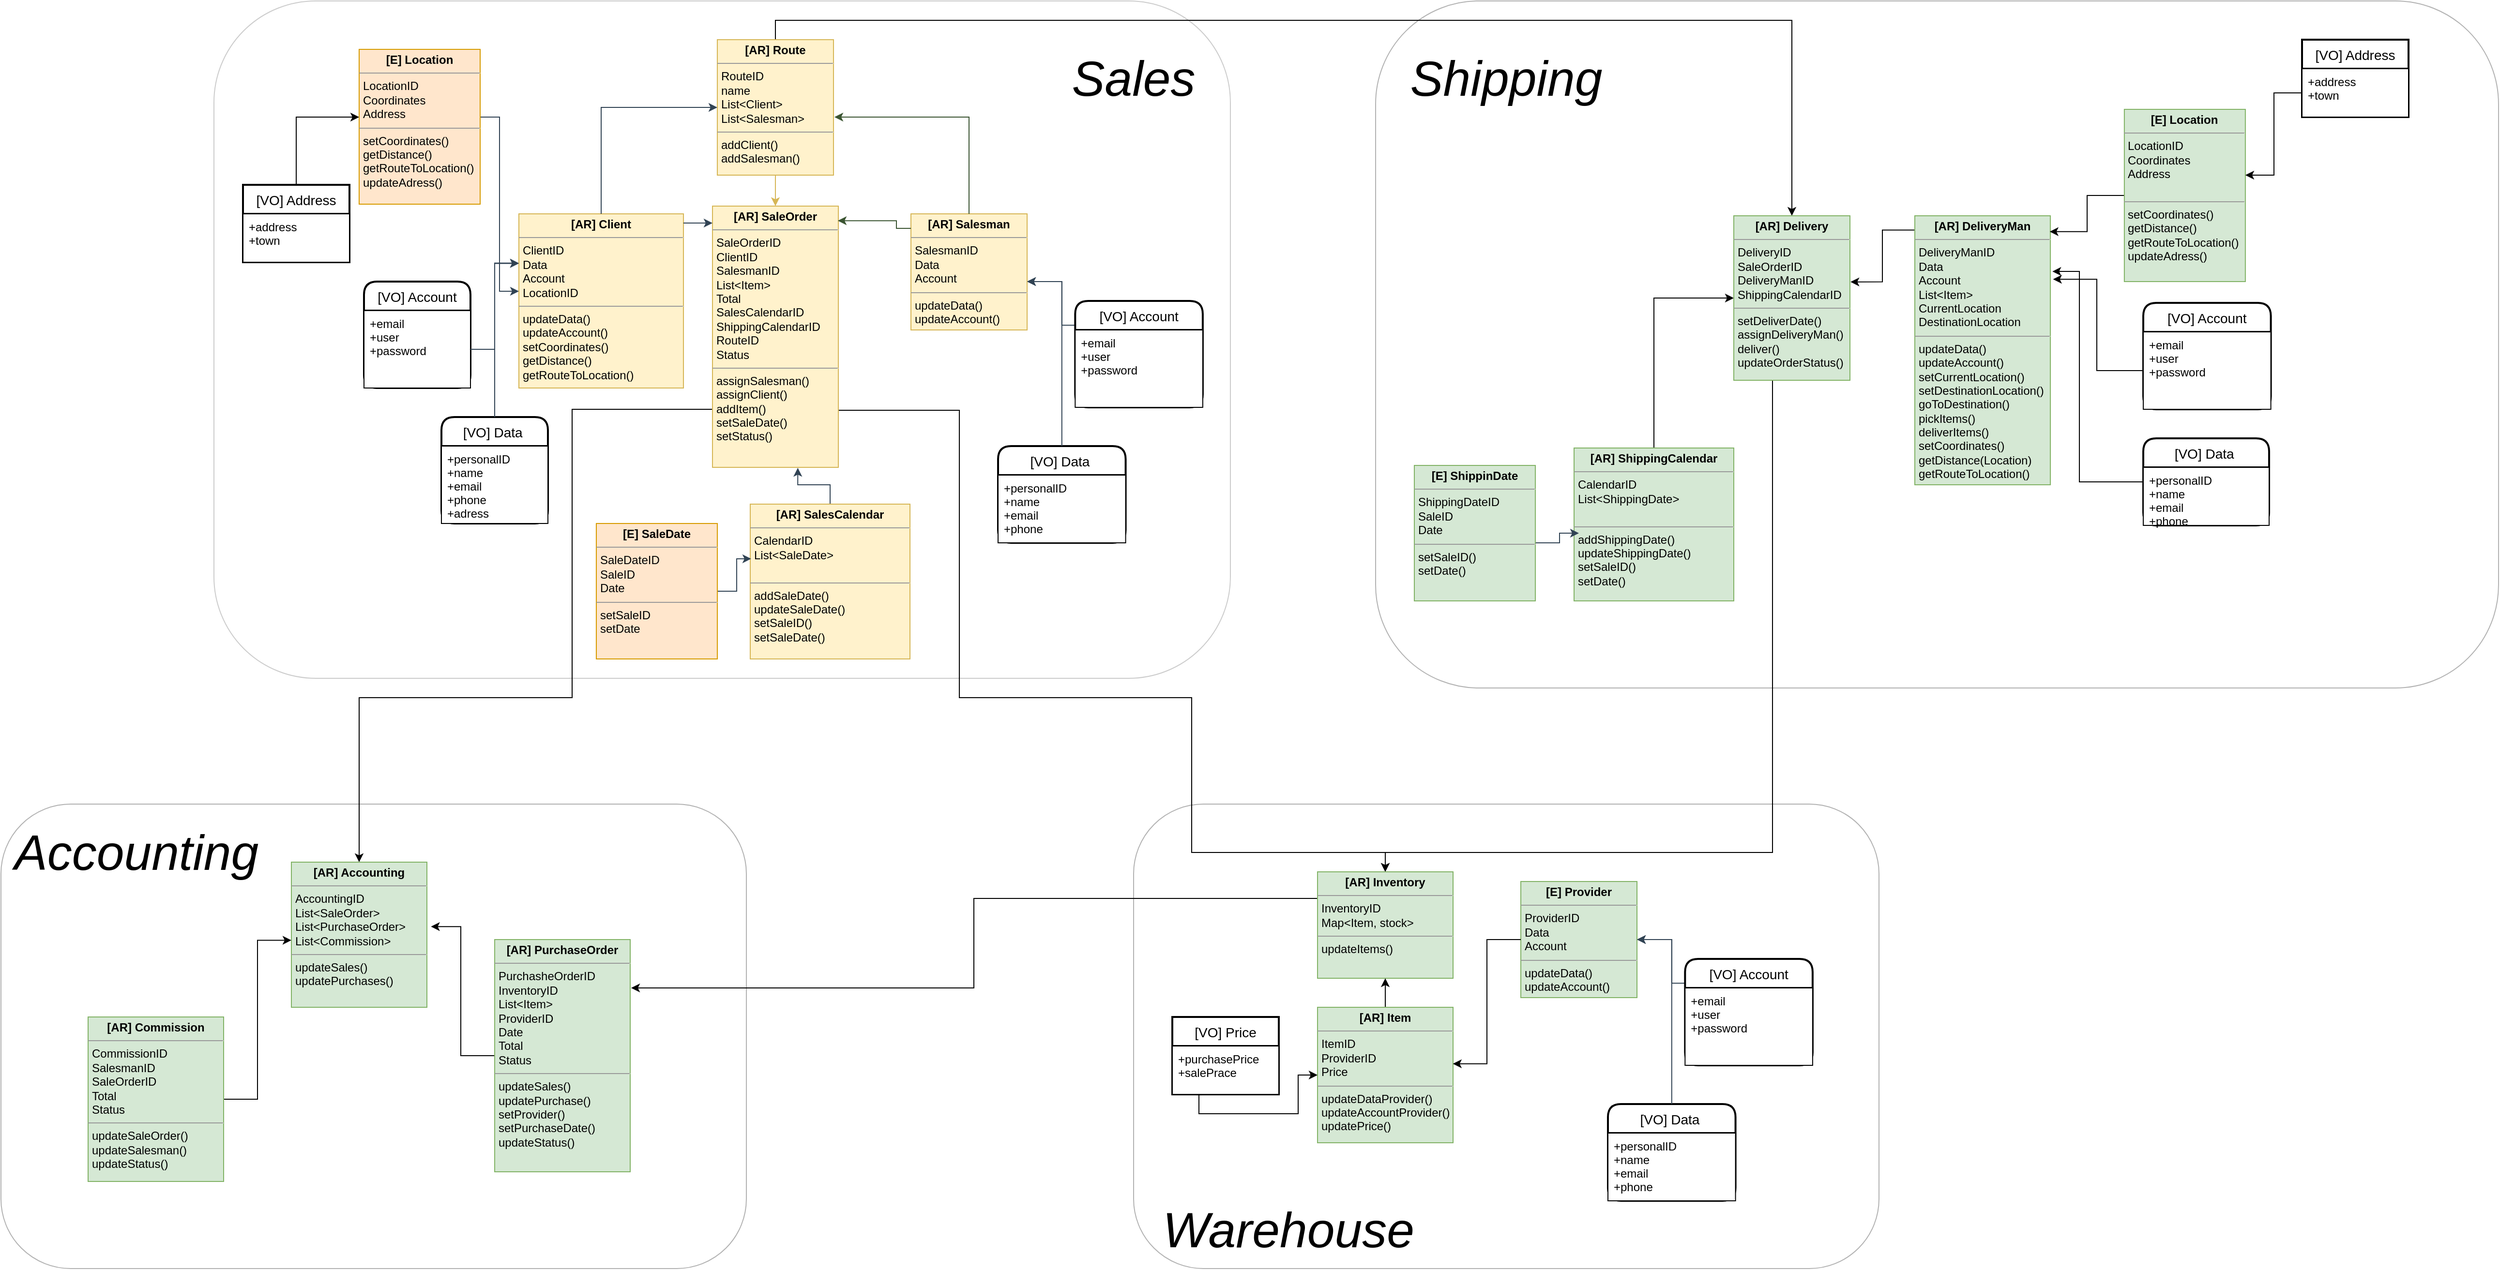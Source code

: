 <mxfile version="20.8.23" type="github">
  <diagram name="Página-1" id="D3V9jQPWNb1hQDFw4MQM">
    <mxGraphModel dx="1894" dy="584" grid="1" gridSize="10" guides="1" tooltips="1" connect="1" arrows="1" fold="1" page="1" pageScale="1" pageWidth="827" pageHeight="1169" math="0" shadow="0">
      <root>
        <mxCell id="0" />
        <mxCell id="1" parent="0" />
        <mxCell id="OGgYQzT6ud-Ssf50_vJC-56" value="" style="rounded=1;whiteSpace=wrap;html=1;opacity=30;" parent="1" vertex="1">
          <mxGeometry x="-360" y="830" width="770" height="480" as="geometry" />
        </mxCell>
        <mxCell id="OGgYQzT6ud-Ssf50_vJC-55" value="" style="rounded=1;whiteSpace=wrap;html=1;opacity=30;" parent="1" vertex="1">
          <mxGeometry x="810" y="830" width="770" height="480" as="geometry" />
        </mxCell>
        <mxCell id="OGgYQzT6ud-Ssf50_vJC-52" value="" style="rounded=1;whiteSpace=wrap;html=1;opacity=20;" parent="1" vertex="1">
          <mxGeometry x="-140" width="1050" height="700" as="geometry" />
        </mxCell>
        <mxCell id="OGgYQzT6ud-Ssf50_vJC-51" value="" style="rounded=1;whiteSpace=wrap;html=1;opacity=30;" parent="1" vertex="1">
          <mxGeometry x="1060" width="1160" height="710" as="geometry" />
        </mxCell>
        <mxCell id="OGgYQzT6ud-Ssf50_vJC-7" style="edgeStyle=orthogonalEdgeStyle;rounded=0;orthogonalLoop=1;jettySize=auto;html=1;entryX=1.015;entryY=0.207;entryDx=0;entryDy=0;entryPerimeter=0;" parent="1" source="0ui3gOTNWa6qhWBBb9ut-65" target="0ui3gOTNWa6qhWBBb9ut-60" edge="1">
          <mxGeometry relative="1" as="geometry">
            <mxPoint x="1757" y="302" as="targetPoint" />
            <Array as="points">
              <mxPoint x="1787" y="497" />
              <mxPoint x="1787" y="279" />
            </Array>
          </mxGeometry>
        </mxCell>
        <mxCell id="0ui3gOTNWa6qhWBBb9ut-65" value="[VO] Data " style="swimlane;childLayout=stackLayout;horizontal=1;startSize=30;horizontalStack=0;rounded=1;fontSize=14;fontStyle=0;strokeWidth=2;resizeParent=0;resizeLast=1;shadow=0;dashed=0;align=center;" parent="1" vertex="1">
          <mxGeometry x="1853" y="452" width="130" height="90" as="geometry" />
        </mxCell>
        <mxCell id="0ui3gOTNWa6qhWBBb9ut-66" value="+personalID&#xa;+name&#xa;+email&#xa;+phone&#xa;" style="align=left;spacingLeft=4;fontSize=12;verticalAlign=top;resizable=0;rotatable=0;part=1;" parent="0ui3gOTNWa6qhWBBb9ut-65" vertex="1">
          <mxGeometry y="30" width="130" height="60" as="geometry" />
        </mxCell>
        <mxCell id="OGgYQzT6ud-Ssf50_vJC-46" style="edgeStyle=orthogonalEdgeStyle;rounded=0;orthogonalLoop=1;jettySize=auto;html=1;exitX=0;exitY=0.75;exitDx=0;exitDy=0;" parent="1" source="0ui3gOTNWa6qhWBBb9ut-3" target="OGgYQzT6ud-Ssf50_vJC-39" edge="1">
          <mxGeometry relative="1" as="geometry">
            <Array as="points">
              <mxPoint x="230" y="422" />
              <mxPoint x="230" y="720" />
              <mxPoint x="10" y="720" />
            </Array>
          </mxGeometry>
        </mxCell>
        <mxCell id="OGgYQzT6ud-Ssf50_vJC-47" style="edgeStyle=orthogonalEdgeStyle;rounded=0;orthogonalLoop=1;jettySize=auto;html=1;exitX=1;exitY=0.75;exitDx=0;exitDy=0;entryX=0.5;entryY=0;entryDx=0;entryDy=0;" parent="1" source="0ui3gOTNWa6qhWBBb9ut-3" target="OGgYQzT6ud-Ssf50_vJC-22" edge="1">
          <mxGeometry relative="1" as="geometry">
            <Array as="points">
              <mxPoint x="630" y="423" />
              <mxPoint x="630" y="720" />
              <mxPoint x="870" y="720" />
              <mxPoint x="870" y="880" />
              <mxPoint x="1070" y="880" />
            </Array>
          </mxGeometry>
        </mxCell>
        <mxCell id="0ui3gOTNWa6qhWBBb9ut-3" value="&lt;p style=&quot;margin:0px;margin-top:4px;text-align:center;&quot;&gt;&lt;b&gt;[AR] SaleOrder&lt;/b&gt;&lt;/p&gt;&lt;hr size=&quot;1&quot;&gt;&lt;p style=&quot;margin:0px;margin-left:4px;&quot;&gt;SaleOrderID&lt;/p&gt;&lt;p style=&quot;margin:0px;margin-left:4px;&quot;&gt;ClientID&lt;/p&gt;&lt;p style=&quot;margin:0px;margin-left:4px;&quot;&gt;SalesmanID&lt;/p&gt;&lt;p style=&quot;margin:0px;margin-left:4px;&quot;&gt;List&amp;lt;Item&amp;gt;&lt;/p&gt;&lt;p style=&quot;margin:0px;margin-left:4px;&quot;&gt;Total&lt;/p&gt;&lt;p style=&quot;margin:0px;margin-left:4px;&quot;&gt;SalesCalendarID&lt;/p&gt;&lt;p style=&quot;margin:0px;margin-left:4px;&quot;&gt;&lt;span style=&quot;background-color: initial;&quot;&gt;ShippingCalendarID&lt;/span&gt;&lt;br&gt;&lt;/p&gt;&lt;p style=&quot;margin:0px;margin-left:4px;&quot;&gt;&lt;span style=&quot;background-color: initial;&quot;&gt;RouteID&lt;/span&gt;&lt;/p&gt;&lt;p style=&quot;margin:0px;margin-left:4px;&quot;&gt;Status&lt;/p&gt;&lt;hr size=&quot;1&quot;&gt;&lt;p style=&quot;margin:0px;margin-left:4px;&quot;&gt;assignSalesman()&lt;/p&gt;&lt;p style=&quot;margin:0px;margin-left:4px;&quot;&gt;assignClient()&lt;/p&gt;&lt;p style=&quot;margin:0px;margin-left:4px;&quot;&gt;addItem()&lt;/p&gt;&lt;p style=&quot;margin:0px;margin-left:4px;&quot;&gt;setSaleDate()&lt;/p&gt;&lt;p style=&quot;margin:0px;margin-left:4px;&quot;&gt;setStatus()&lt;/p&gt;&lt;p style=&quot;margin:0px;margin-left:4px;&quot;&gt;&lt;br&gt;&lt;/p&gt;&lt;p style=&quot;margin:0px;margin-left:4px;&quot;&gt;&lt;br&gt;&lt;/p&gt;" style="verticalAlign=top;align=left;overflow=fill;fontSize=12;fontFamily=Helvetica;html=1;fillColor=#fff2cc;strokeColor=#d6b656;" parent="1" vertex="1">
          <mxGeometry x="375" y="212" width="130" height="270" as="geometry" />
        </mxCell>
        <mxCell id="0ui3gOTNWa6qhWBBb9ut-22" style="edgeStyle=orthogonalEdgeStyle;rounded=0;orthogonalLoop=1;jettySize=auto;html=1;fillColor=#fff2cc;strokeColor=#d6b656;" parent="1" source="0ui3gOTNWa6qhWBBb9ut-13" target="0ui3gOTNWa6qhWBBb9ut-3" edge="1">
          <mxGeometry relative="1" as="geometry" />
        </mxCell>
        <mxCell id="OGgYQzT6ud-Ssf50_vJC-11" style="edgeStyle=orthogonalEdgeStyle;rounded=0;orthogonalLoop=1;jettySize=auto;html=1;exitX=0.5;exitY=0;exitDx=0;exitDy=0;entryX=0.5;entryY=0;entryDx=0;entryDy=0;" parent="1" source="0ui3gOTNWa6qhWBBb9ut-13" target="0ui3gOTNWa6qhWBBb9ut-74" edge="1">
          <mxGeometry relative="1" as="geometry" />
        </mxCell>
        <mxCell id="0ui3gOTNWa6qhWBBb9ut-13" value="&lt;p style=&quot;margin:0px;margin-top:4px;text-align:center;&quot;&gt;&lt;b&gt;[AR] Route&lt;/b&gt;&lt;/p&gt;&lt;hr size=&quot;1&quot;&gt;&lt;p style=&quot;margin:0px;margin-left:4px;&quot;&gt;RouteID&lt;/p&gt;&lt;p style=&quot;margin:0px;margin-left:4px;&quot;&gt;name&lt;/p&gt;&lt;p style=&quot;margin:0px;margin-left:4px;&quot;&gt;List&amp;lt;Client&amp;gt;&lt;/p&gt;&lt;p style=&quot;margin:0px;margin-left:4px;&quot;&gt;List&amp;lt;Salesman&amp;gt;&lt;/p&gt;&lt;hr size=&quot;1&quot;&gt;&lt;p style=&quot;margin:0px;margin-left:4px;&quot;&gt;addClient()&lt;/p&gt;&lt;p style=&quot;margin:0px;margin-left:4px;&quot;&gt;addSalesman()&lt;/p&gt;" style="verticalAlign=top;align=left;overflow=fill;fontSize=12;fontFamily=Helvetica;html=1;fillColor=#fff2cc;strokeColor=#d6b656;" parent="1" vertex="1">
          <mxGeometry x="380" y="40" width="120" height="140" as="geometry" />
        </mxCell>
        <mxCell id="0ui3gOTNWa6qhWBBb9ut-18" value="" style="group;" parent="1" vertex="1" connectable="0">
          <mxGeometry x="500" y="220" width="381.45" height="340" as="geometry" />
        </mxCell>
        <mxCell id="0ui3gOTNWa6qhWBBb9ut-2" value="&lt;p style=&quot;margin:0px;margin-top:4px;text-align:center;&quot;&gt;&lt;b&gt;[AR] Salesman&lt;/b&gt;&lt;/p&gt;&lt;hr size=&quot;1&quot;&gt;&lt;p style=&quot;margin:0px;margin-left:4px;&quot;&gt;SalesmanID&lt;/p&gt;&lt;p style=&quot;margin:0px;margin-left:4px;&quot;&gt;Data&lt;/p&gt;&lt;p style=&quot;margin:0px;margin-left:4px;&quot;&gt;Account&lt;/p&gt;&lt;hr size=&quot;1&quot;&gt;&lt;p style=&quot;border-color: var(--border-color); margin: 0px 0px 0px 4px;&quot;&gt;updateData()&lt;/p&gt;&lt;p style=&quot;border-color: var(--border-color); margin: 0px 0px 0px 4px;&quot;&gt;updateAccount()&lt;/p&gt;" style="verticalAlign=top;align=left;overflow=fill;fontSize=12;fontFamily=Helvetica;html=1;fillColor=#fff2cc;strokeColor=#d6b656;" parent="0ui3gOTNWa6qhWBBb9ut-18" vertex="1">
          <mxGeometry x="80" width="120" height="120" as="geometry" />
        </mxCell>
        <mxCell id="0ui3gOTNWa6qhWBBb9ut-32" value="" style="group;" parent="0ui3gOTNWa6qhWBBb9ut-18" vertex="1" connectable="0">
          <mxGeometry x="200" y="70" width="181.45" height="270" as="geometry" />
        </mxCell>
        <mxCell id="0ui3gOTNWa6qhWBBb9ut-31" style="edgeStyle=orthogonalEdgeStyle;rounded=0;orthogonalLoop=1;jettySize=auto;html=1;exitX=0.008;exitY=0.228;exitDx=0;exitDy=0;exitPerimeter=0;fillColor=#647687;strokeColor=#314354;" parent="0ui3gOTNWa6qhWBBb9ut-32" source="0ui3gOTNWa6qhWBBb9ut-29" edge="1">
          <mxGeometry relative="1" as="geometry">
            <mxPoint as="targetPoint" />
            <Array as="points">
              <mxPoint x="35.943" y="45" />
              <mxPoint x="35.943" />
              <mxPoint />
            </Array>
          </mxGeometry>
        </mxCell>
        <mxCell id="0ui3gOTNWa6qhWBBb9ut-29" value="[VO] Account" style="swimlane;childLayout=stackLayout;horizontal=1;startSize=30;horizontalStack=0;rounded=1;fontSize=14;fontStyle=0;strokeWidth=2;resizeParent=0;resizeLast=1;shadow=0;dashed=0;align=center;" parent="0ui3gOTNWa6qhWBBb9ut-32" vertex="1">
          <mxGeometry x="49.661" y="20" width="131.789" height="110" as="geometry" />
        </mxCell>
        <mxCell id="0ui3gOTNWa6qhWBBb9ut-30" value="+email&#xa;+user&#xa;+password&#xa;" style="align=left;spacingLeft=4;fontSize=12;verticalAlign=top;resizable=0;rotatable=0;part=1;" parent="0ui3gOTNWa6qhWBBb9ut-29" vertex="1">
          <mxGeometry y="30" width="131.789" height="80" as="geometry" />
        </mxCell>
        <mxCell id="0ui3gOTNWa6qhWBBb9ut-6" value="[VO] Data " style="swimlane;childLayout=stackLayout;horizontal=1;startSize=30;horizontalStack=0;rounded=1;fontSize=14;fontStyle=0;strokeWidth=2;resizeParent=0;resizeLast=1;shadow=0;dashed=0;align=center;" parent="0ui3gOTNWa6qhWBBb9ut-32" vertex="1">
          <mxGeometry x="-29.998" y="170" width="131.789" height="100" as="geometry" />
        </mxCell>
        <mxCell id="0ui3gOTNWa6qhWBBb9ut-7" value="+personalID&#xa;+name&#xa;+email&#xa;+phone&#xa;" style="align=left;spacingLeft=4;fontSize=12;verticalAlign=top;resizable=0;rotatable=0;part=1;" parent="0ui3gOTNWa6qhWBBb9ut-6" vertex="1">
          <mxGeometry y="30" width="131.789" height="70" as="geometry" />
        </mxCell>
        <mxCell id="0ui3gOTNWa6qhWBBb9ut-16" style="edgeStyle=orthogonalEdgeStyle;rounded=0;orthogonalLoop=1;jettySize=auto;html=1;exitX=0.5;exitY=0;exitDx=0;exitDy=0;fillColor=#647687;strokeColor=#314354;" parent="0ui3gOTNWa6qhWBBb9ut-32" source="0ui3gOTNWa6qhWBBb9ut-6" edge="1">
          <mxGeometry relative="1" as="geometry">
            <mxPoint as="targetPoint" />
            <Array as="points">
              <mxPoint x="36" />
            </Array>
          </mxGeometry>
        </mxCell>
        <mxCell id="0ui3gOTNWa6qhWBBb9ut-19" value="" style="group;" parent="1" vertex="1" connectable="0">
          <mxGeometry x="95" y="220" width="250" height="320" as="geometry" />
        </mxCell>
        <mxCell id="0ui3gOTNWa6qhWBBb9ut-4" value="&lt;p style=&quot;margin:0px;margin-top:4px;text-align:center;&quot;&gt;&lt;b&gt;[AR] Client&lt;/b&gt;&lt;/p&gt;&lt;hr size=&quot;1&quot;&gt;&lt;p style=&quot;margin:0px;margin-left:4px;&quot;&gt;ClientID&lt;/p&gt;&lt;p style=&quot;margin:0px;margin-left:4px;&quot;&gt;Data&lt;/p&gt;&lt;p style=&quot;margin:0px;margin-left:4px;&quot;&gt;Account&lt;/p&gt;&lt;p style=&quot;margin:0px;margin-left:4px;&quot;&gt;LocationID&lt;/p&gt;&lt;hr size=&quot;1&quot;&gt;&lt;p style=&quot;margin:0px;margin-left:4px;&quot;&gt;updateData()&lt;/p&gt;&lt;p style=&quot;margin:0px;margin-left:4px;&quot;&gt;updateAccount()&lt;/p&gt;&lt;p style=&quot;margin:0px;margin-left:4px;&quot;&gt;setCoordinates()&lt;/p&gt;&lt;p style=&quot;margin:0px;margin-left:4px;&quot;&gt;getDistance()&lt;/p&gt;&lt;p style=&quot;margin:0px;margin-left:4px;&quot;&gt;getRouteToLocation()&lt;/p&gt;&lt;p style=&quot;margin:0px;margin-left:4px;&quot;&gt;&lt;br&gt;&lt;/p&gt;" style="verticalAlign=top;align=left;overflow=fill;fontSize=12;fontFamily=Helvetica;html=1;fillColor=#fff2cc;strokeColor=#d6b656;" parent="0ui3gOTNWa6qhWBBb9ut-19" vertex="1">
          <mxGeometry x="80" width="170" height="180" as="geometry" />
        </mxCell>
        <mxCell id="0ui3gOTNWa6qhWBBb9ut-9" value="[VO] Data " style="swimlane;childLayout=stackLayout;horizontal=1;startSize=30;horizontalStack=0;rounded=1;fontSize=14;fontStyle=0;strokeWidth=2;resizeParent=0;resizeLast=1;shadow=0;dashed=0;align=center;" parent="0ui3gOTNWa6qhWBBb9ut-19" vertex="1">
          <mxGeometry y="210" width="110" height="110" as="geometry" />
        </mxCell>
        <mxCell id="0ui3gOTNWa6qhWBBb9ut-10" value="+personalID&#xa;+name&#xa;+email&#xa;+phone&#xa;+adress&#xa;&#xa;" style="align=left;spacingLeft=4;fontSize=12;verticalAlign=top;resizable=0;rotatable=0;part=1;" parent="0ui3gOTNWa6qhWBBb9ut-9" vertex="1">
          <mxGeometry y="30" width="110" height="80" as="geometry" />
        </mxCell>
        <mxCell id="0ui3gOTNWa6qhWBBb9ut-15" style="edgeStyle=orthogonalEdgeStyle;rounded=0;orthogonalLoop=1;jettySize=auto;html=1;entryX=0;entryY=0.283;entryDx=0;entryDy=0;entryPerimeter=0;fillColor=#647687;strokeColor=#314354;" parent="0ui3gOTNWa6qhWBBb9ut-19" source="0ui3gOTNWa6qhWBBb9ut-9" target="0ui3gOTNWa6qhWBBb9ut-4" edge="1">
          <mxGeometry relative="1" as="geometry">
            <mxPoint x="80" y="50" as="targetPoint" />
            <Array as="points">
              <mxPoint x="55" y="51" />
            </Array>
          </mxGeometry>
        </mxCell>
        <mxCell id="0ui3gOTNWa6qhWBBb9ut-20" style="edgeStyle=orthogonalEdgeStyle;rounded=0;orthogonalLoop=1;jettySize=auto;html=1;entryX=0.996;entryY=0.056;entryDx=0;entryDy=0;entryPerimeter=0;fillColor=#6d8764;strokeColor=#3A5431;" parent="1" source="0ui3gOTNWa6qhWBBb9ut-2" target="0ui3gOTNWa6qhWBBb9ut-3" edge="1">
          <mxGeometry relative="1" as="geometry">
            <mxPoint x="625" y="240" as="sourcePoint" />
            <Array as="points">
              <mxPoint x="565" y="235" />
            </Array>
          </mxGeometry>
        </mxCell>
        <mxCell id="0ui3gOTNWa6qhWBBb9ut-21" style="edgeStyle=orthogonalEdgeStyle;rounded=0;orthogonalLoop=1;jettySize=auto;html=1;exitX=1;exitY=0.053;exitDx=0;exitDy=0;exitPerimeter=0;fillColor=#647687;strokeColor=#314354;" parent="1" source="0ui3gOTNWa6qhWBBb9ut-4" edge="1">
          <mxGeometry relative="1" as="geometry">
            <mxPoint x="205" y="200" as="sourcePoint" />
            <mxPoint x="375" y="230" as="targetPoint" />
          </mxGeometry>
        </mxCell>
        <mxCell id="0ui3gOTNWa6qhWBBb9ut-23" style="edgeStyle=orthogonalEdgeStyle;rounded=0;orthogonalLoop=1;jettySize=auto;html=1;exitX=0.5;exitY=0;exitDx=0;exitDy=0;fillColor=#647687;strokeColor=#314354;entryX=0;entryY=0.5;entryDx=0;entryDy=0;" parent="1" source="0ui3gOTNWa6qhWBBb9ut-4" target="0ui3gOTNWa6qhWBBb9ut-13" edge="1">
          <mxGeometry relative="1" as="geometry">
            <mxPoint x="380" y="100" as="targetPoint" />
            <Array as="points">
              <mxPoint x="260" y="110" />
            </Array>
          </mxGeometry>
        </mxCell>
        <mxCell id="0ui3gOTNWa6qhWBBb9ut-24" style="edgeStyle=orthogonalEdgeStyle;rounded=0;orthogonalLoop=1;jettySize=auto;html=1;exitX=0.5;exitY=0;exitDx=0;exitDy=0;fillColor=#6d8764;strokeColor=#3A5431;" parent="1" source="0ui3gOTNWa6qhWBBb9ut-2" edge="1">
          <mxGeometry relative="1" as="geometry">
            <mxPoint x="501" y="120" as="targetPoint" />
            <Array as="points">
              <mxPoint x="625" y="120" />
              <mxPoint x="501" y="120" />
            </Array>
          </mxGeometry>
        </mxCell>
        <mxCell id="0ui3gOTNWa6qhWBBb9ut-25" value="[VO] Account" style="swimlane;childLayout=stackLayout;horizontal=1;startSize=30;horizontalStack=0;rounded=1;fontSize=14;fontStyle=0;strokeWidth=2;resizeParent=0;resizeLast=1;shadow=0;dashed=0;align=center;" parent="1" vertex="1">
          <mxGeometry x="15" y="290" width="110" height="110" as="geometry" />
        </mxCell>
        <mxCell id="0ui3gOTNWa6qhWBBb9ut-26" value="+email&#xa;+user&#xa;+password&#xa;" style="align=left;spacingLeft=4;fontSize=12;verticalAlign=top;resizable=0;rotatable=0;part=1;" parent="0ui3gOTNWa6qhWBBb9ut-25" vertex="1">
          <mxGeometry y="30" width="110" height="80" as="geometry" />
        </mxCell>
        <mxCell id="0ui3gOTNWa6qhWBBb9ut-28" style="edgeStyle=orthogonalEdgeStyle;rounded=0;orthogonalLoop=1;jettySize=auto;html=1;entryX=0;entryY=0.285;entryDx=0;entryDy=0;entryPerimeter=0;fillColor=#647687;strokeColor=#314354;" parent="1" source="0ui3gOTNWa6qhWBBb9ut-26" target="0ui3gOTNWa6qhWBBb9ut-4" edge="1">
          <mxGeometry relative="1" as="geometry">
            <mxPoint x="165" y="320" as="targetPoint" />
          </mxGeometry>
        </mxCell>
        <mxCell id="0ui3gOTNWa6qhWBBb9ut-42" style="edgeStyle=orthogonalEdgeStyle;rounded=0;orthogonalLoop=1;jettySize=auto;html=1;entryX=0.678;entryY=1.002;entryDx=0;entryDy=0;entryPerimeter=0;fillColor=#647687;strokeColor=#314354;" parent="1" source="0ui3gOTNWa6qhWBBb9ut-33" target="0ui3gOTNWa6qhWBBb9ut-3" edge="1">
          <mxGeometry relative="1" as="geometry" />
        </mxCell>
        <mxCell id="0ui3gOTNWa6qhWBBb9ut-33" value="&lt;p style=&quot;margin:0px;margin-top:4px;text-align:center;&quot;&gt;&lt;b&gt;[AR] SalesCalendar&lt;/b&gt;&lt;/p&gt;&lt;hr size=&quot;1&quot;&gt;&lt;p style=&quot;margin:0px;margin-left:4px;&quot;&gt;CalendarID&lt;/p&gt;&lt;p style=&quot;margin:0px;margin-left:4px;&quot;&gt;List&amp;lt;SaleDate&amp;gt;&lt;/p&gt;&lt;p style=&quot;margin:0px;margin-left:4px;&quot;&gt;&lt;br&gt;&lt;/p&gt;&lt;hr size=&quot;1&quot;&gt;&lt;p style=&quot;margin:0px;margin-left:4px;&quot;&gt;addSaleDate()&lt;/p&gt;&lt;p style=&quot;margin:0px;margin-left:4px;&quot;&gt;updateSaleDate()&lt;/p&gt;&lt;p style=&quot;margin:0px;margin-left:4px;&quot;&gt;setSaleID()&lt;/p&gt;&lt;p style=&quot;margin:0px;margin-left:4px;&quot;&gt;setSaleDate()&lt;/p&gt;" style="verticalAlign=top;align=left;overflow=fill;fontSize=12;fontFamily=Helvetica;html=1;fillColor=#fff2cc;strokeColor=#d6b656;" parent="1" vertex="1">
          <mxGeometry x="414" y="520" width="165" height="160" as="geometry" />
        </mxCell>
        <mxCell id="0ui3gOTNWa6qhWBBb9ut-39" style="edgeStyle=orthogonalEdgeStyle;rounded=0;orthogonalLoop=1;jettySize=auto;html=1;fillColor=#647687;strokeColor=#314354;" parent="1" source="0ui3gOTNWa6qhWBBb9ut-34" target="0ui3gOTNWa6qhWBBb9ut-4" edge="1">
          <mxGeometry relative="1" as="geometry">
            <mxPoint x="175" y="260" as="targetPoint" />
            <Array as="points">
              <mxPoint x="155" y="120" />
              <mxPoint x="155" y="300" />
            </Array>
          </mxGeometry>
        </mxCell>
        <mxCell id="0ui3gOTNWa6qhWBBb9ut-34" value="&lt;p style=&quot;margin:0px;margin-top:4px;text-align:center;&quot;&gt;&lt;b&gt;[E] Location&lt;/b&gt;&lt;/p&gt;&lt;hr size=&quot;1&quot;&gt;&lt;p style=&quot;margin:0px;margin-left:4px;&quot;&gt;LocationID&lt;/p&gt;&lt;p style=&quot;margin:0px;margin-left:4px;&quot;&gt;Coordinates&lt;/p&gt;&lt;p style=&quot;margin:0px;margin-left:4px;&quot;&gt;Address&lt;/p&gt;&lt;hr size=&quot;1&quot;&gt;&lt;p style=&quot;margin:0px;margin-left:4px;&quot;&gt;setCoordinates()&lt;/p&gt;&lt;p style=&quot;margin:0px;margin-left:4px;&quot;&gt;getDistance()&lt;/p&gt;&lt;p style=&quot;margin:0px;margin-left:4px;&quot;&gt;getRouteToLocation()&lt;/p&gt;&lt;p style=&quot;margin:0px;margin-left:4px;&quot;&gt;updateAdress()&lt;/p&gt;" style="verticalAlign=top;align=left;overflow=fill;fontSize=12;fontFamily=Helvetica;html=1;fillColor=#ffe6cc;strokeColor=#d79b00;" parent="1" vertex="1">
          <mxGeometry x="10" y="50" width="125" height="160" as="geometry" />
        </mxCell>
        <mxCell id="0ui3gOTNWa6qhWBBb9ut-49" style="edgeStyle=orthogonalEdgeStyle;rounded=0;orthogonalLoop=1;jettySize=auto;html=1;exitX=1;exitY=0.5;exitDx=0;exitDy=0;entryX=0.006;entryY=0.353;entryDx=0;entryDy=0;entryPerimeter=0;fillColor=#647687;strokeColor=#314354;" parent="1" source="0ui3gOTNWa6qhWBBb9ut-46" target="0ui3gOTNWa6qhWBBb9ut-33" edge="1">
          <mxGeometry relative="1" as="geometry" />
        </mxCell>
        <mxCell id="0ui3gOTNWa6qhWBBb9ut-46" value="&lt;p style=&quot;margin:0px;margin-top:4px;text-align:center;&quot;&gt;&lt;b&gt;[E] SaleDate&lt;/b&gt;&lt;/p&gt;&lt;hr size=&quot;1&quot;&gt;&lt;p style=&quot;margin:0px;margin-left:4px;&quot;&gt;SaleDateID&lt;br&gt;&lt;/p&gt;&lt;p style=&quot;margin:0px;margin-left:4px;&quot;&gt;SaleID&lt;/p&gt;&lt;p style=&quot;margin:0px;margin-left:4px;&quot;&gt;Date&lt;/p&gt;&lt;hr size=&quot;1&quot;&gt;&lt;p style=&quot;margin:0px;margin-left:4px;&quot;&gt;setSaleID&lt;/p&gt;&lt;p style=&quot;margin:0px;margin-left:4px;&quot;&gt;setDate&lt;/p&gt;" style="verticalAlign=top;align=left;overflow=fill;fontSize=12;fontFamily=Helvetica;html=1;fillColor=#ffe6cc;strokeColor=#d79b00;" parent="1" vertex="1">
          <mxGeometry x="255" y="540" width="125" height="140" as="geometry" />
        </mxCell>
        <mxCell id="OGgYQzT6ud-Ssf50_vJC-10" style="edgeStyle=orthogonalEdgeStyle;rounded=0;orthogonalLoop=1;jettySize=auto;html=1;entryX=1.005;entryY=0.402;entryDx=0;entryDy=0;entryPerimeter=0;exitX=0.005;exitY=0.053;exitDx=0;exitDy=0;exitPerimeter=0;" parent="1" source="0ui3gOTNWa6qhWBBb9ut-60" target="0ui3gOTNWa6qhWBBb9ut-74" edge="1">
          <mxGeometry relative="1" as="geometry" />
        </mxCell>
        <mxCell id="0ui3gOTNWa6qhWBBb9ut-60" value="&lt;p style=&quot;margin:0px;margin-top:4px;text-align:center;&quot;&gt;&lt;b&gt;[AR] DeliveryMan&lt;/b&gt;&lt;/p&gt;&lt;hr size=&quot;1&quot;&gt;&lt;p style=&quot;margin:0px;margin-left:4px;&quot;&gt;DeliveryManID&lt;/p&gt;&lt;p style=&quot;margin:0px;margin-left:4px;&quot;&gt;Data&lt;/p&gt;&lt;p style=&quot;margin:0px;margin-left:4px;&quot;&gt;Account&lt;/p&gt;&lt;p style=&quot;margin:0px;margin-left:4px;&quot;&gt;List&amp;lt;Item&amp;gt;&lt;/p&gt;&lt;p style=&quot;margin:0px;margin-left:4px;&quot;&gt;CurrentLocation&lt;/p&gt;&lt;p style=&quot;margin:0px;margin-left:4px;&quot;&gt;DestinationLocation&lt;/p&gt;&lt;hr size=&quot;1&quot;&gt;&lt;p style=&quot;border-color: var(--border-color); margin: 0px 0px 0px 4px;&quot;&gt;updateData()&lt;/p&gt;&lt;p style=&quot;border-color: var(--border-color); margin: 0px 0px 0px 4px;&quot;&gt;updateAccount()&lt;/p&gt;&lt;p style=&quot;border-color: var(--border-color); margin: 0px 0px 0px 4px;&quot;&gt;setCurrentLocation()&lt;/p&gt;&lt;p style=&quot;border-color: var(--border-color); margin: 0px 0px 0px 4px;&quot;&gt;setDestinationLocation()&lt;/p&gt;&lt;p style=&quot;border-color: var(--border-color); margin: 0px 0px 0px 4px;&quot;&gt;goToDestination()&lt;/p&gt;&lt;p style=&quot;border-color: var(--border-color); margin: 0px 0px 0px 4px;&quot;&gt;pickItems()&lt;/p&gt;&lt;p style=&quot;border-color: var(--border-color); margin: 0px 0px 0px 4px;&quot;&gt;deliverItems()&lt;/p&gt;&lt;p style=&quot;border-color: var(--border-color); margin: 0px 0px 0px 4px;&quot;&gt;setCoordinates()&lt;/p&gt;&lt;p style=&quot;border-color: var(--border-color); margin: 0px 0px 0px 4px;&quot;&gt;getDistance(Location)&lt;/p&gt;&lt;p style=&quot;border-color: var(--border-color); margin: 0px 0px 0px 4px;&quot;&gt;getRouteToLocation()&lt;/p&gt;&lt;p style=&quot;border-color: var(--border-color); margin: 0px 0px 0px 4px;&quot;&gt;&lt;br&gt;&lt;/p&gt;" style="verticalAlign=top;align=left;overflow=fill;fontSize=12;fontFamily=Helvetica;html=1;fillColor=#d5e8d4;strokeColor=#82b366;" parent="1" vertex="1">
          <mxGeometry x="1617" y="222" width="140" height="278" as="geometry" />
        </mxCell>
        <mxCell id="0ui3gOTNWa6qhWBBb9ut-63" value="[VO] Account" style="swimlane;childLayout=stackLayout;horizontal=1;startSize=30;horizontalStack=0;rounded=1;fontSize=14;fontStyle=0;strokeWidth=2;resizeParent=0;resizeLast=1;shadow=0;dashed=0;align=center;" parent="1" vertex="1">
          <mxGeometry x="1853.001" y="312" width="131.789" height="110" as="geometry" />
        </mxCell>
        <mxCell id="0ui3gOTNWa6qhWBBb9ut-64" value="+email&#xa;+user&#xa;+password&#xa;" style="align=left;spacingLeft=4;fontSize=12;verticalAlign=top;resizable=0;rotatable=0;part=1;" parent="0ui3gOTNWa6qhWBBb9ut-63" vertex="1">
          <mxGeometry y="30" width="131.789" height="80" as="geometry" />
        </mxCell>
        <mxCell id="OGgYQzT6ud-Ssf50_vJC-9" style="edgeStyle=orthogonalEdgeStyle;rounded=0;orthogonalLoop=1;jettySize=auto;html=1;entryX=0;entryY=0.5;entryDx=0;entryDy=0;" parent="1" source="0ui3gOTNWa6qhWBBb9ut-70" target="0ui3gOTNWa6qhWBBb9ut-74" edge="1">
          <mxGeometry relative="1" as="geometry" />
        </mxCell>
        <mxCell id="0ui3gOTNWa6qhWBBb9ut-70" value="&lt;p style=&quot;margin:0px;margin-top:4px;text-align:center;&quot;&gt;&lt;b&gt;[AR] ShippingCalendar&lt;/b&gt;&lt;/p&gt;&lt;hr size=&quot;1&quot;&gt;&lt;p style=&quot;margin:0px;margin-left:4px;&quot;&gt;CalendarID&lt;/p&gt;&lt;p style=&quot;margin:0px;margin-left:4px;&quot;&gt;List&amp;lt;ShippingDate&amp;gt;&lt;/p&gt;&lt;p style=&quot;margin:0px;margin-left:4px;&quot;&gt;&lt;br&gt;&lt;/p&gt;&lt;hr size=&quot;1&quot;&gt;&lt;p style=&quot;margin:0px;margin-left:4px;&quot;&gt;addShippingDate()&lt;/p&gt;&lt;p style=&quot;margin:0px;margin-left:4px;&quot;&gt;updateShippingDate()&lt;/p&gt;&lt;p style=&quot;border-color: var(--border-color); margin: 0px 0px 0px 4px;&quot;&gt;setSaleID()&lt;/p&gt;&lt;p style=&quot;border-color: var(--border-color); margin: 0px 0px 0px 4px;&quot;&gt;setDate()&lt;/p&gt;" style="verticalAlign=top;align=left;overflow=fill;fontSize=12;fontFamily=Helvetica;html=1;fillColor=#d5e8d4;strokeColor=#82b366;" parent="1" vertex="1">
          <mxGeometry x="1265" y="462" width="165" height="158" as="geometry" />
        </mxCell>
        <mxCell id="0ui3gOTNWa6qhWBBb9ut-71" style="edgeStyle=orthogonalEdgeStyle;rounded=0;orthogonalLoop=1;jettySize=auto;html=1;exitX=1;exitY=0.5;exitDx=0;exitDy=0;fillColor=#647687;strokeColor=#314354;" parent="1" source="0ui3gOTNWa6qhWBBb9ut-72" edge="1">
          <mxGeometry relative="1" as="geometry">
            <mxPoint x="1270" y="550" as="targetPoint" />
            <Array as="points">
              <mxPoint x="1225" y="560" />
              <mxPoint x="1250" y="560" />
              <mxPoint x="1250" y="550" />
            </Array>
          </mxGeometry>
        </mxCell>
        <mxCell id="0ui3gOTNWa6qhWBBb9ut-72" value="&lt;p style=&quot;margin:0px;margin-top:4px;text-align:center;&quot;&gt;&lt;b&gt;[E] ShippinDate&lt;/b&gt;&lt;/p&gt;&lt;hr size=&quot;1&quot;&gt;&lt;p style=&quot;margin:0px;margin-left:4px;&quot;&gt;ShippingDateID&lt;br&gt;&lt;/p&gt;&lt;p style=&quot;margin:0px;margin-left:4px;&quot;&gt;SaleID&lt;/p&gt;&lt;p style=&quot;margin:0px;margin-left:4px;&quot;&gt;Date&lt;/p&gt;&lt;hr size=&quot;1&quot;&gt;&lt;p style=&quot;margin:0px;margin-left:4px;&quot;&gt;setSaleID()&lt;/p&gt;&lt;p style=&quot;margin:0px;margin-left:4px;&quot;&gt;setDate()&lt;/p&gt;" style="verticalAlign=top;align=left;overflow=fill;fontSize=12;fontFamily=Helvetica;html=1;fillColor=#d5e8d4;strokeColor=#82b366;" parent="1" vertex="1">
          <mxGeometry x="1100" y="480" width="125" height="140" as="geometry" />
        </mxCell>
        <mxCell id="OGgYQzT6ud-Ssf50_vJC-63" style="edgeStyle=orthogonalEdgeStyle;rounded=0;orthogonalLoop=1;jettySize=auto;html=1;entryX=0.5;entryY=0;entryDx=0;entryDy=0;fontSize=51;" parent="1" source="0ui3gOTNWa6qhWBBb9ut-74" target="OGgYQzT6ud-Ssf50_vJC-22" edge="1">
          <mxGeometry relative="1" as="geometry">
            <Array as="points">
              <mxPoint x="1470" y="880" />
              <mxPoint x="1070" y="880" />
            </Array>
          </mxGeometry>
        </mxCell>
        <mxCell id="0ui3gOTNWa6qhWBBb9ut-74" value="&lt;p style=&quot;margin:0px;margin-top:4px;text-align:center;&quot;&gt;&lt;b&gt;[AR] Delivery&lt;/b&gt;&lt;/p&gt;&lt;hr size=&quot;1&quot;&gt;&lt;p style=&quot;margin:0px;margin-left:4px;&quot;&gt;DeliveryID&lt;/p&gt;&lt;p style=&quot;margin:0px;margin-left:4px;&quot;&gt;SaleOrderID&lt;/p&gt;&lt;p style=&quot;margin:0px;margin-left:4px;&quot;&gt;DeliveryManID&lt;/p&gt;&lt;p style=&quot;margin:0px;margin-left:4px;&quot;&gt;ShippingCalendarID&lt;/p&gt;&lt;hr size=&quot;1&quot;&gt;&lt;p style=&quot;border-color: var(--border-color); margin: 0px 0px 0px 4px;&quot;&gt;&lt;span style=&quot;background-color: initial;&quot;&gt;setDeliverDate()&lt;/span&gt;&lt;/p&gt;&lt;p style=&quot;border-color: var(--border-color); margin: 0px 0px 0px 4px;&quot;&gt;assignDeliveryMan()&lt;/p&gt;&lt;p style=&quot;border-color: var(--border-color); margin: 0px 0px 0px 4px;&quot;&gt;&lt;span style=&quot;background-color: initial;&quot;&gt;deliver()&lt;/span&gt;&lt;br&gt;&lt;/p&gt;&lt;p style=&quot;border-color: var(--border-color); margin: 0px 0px 0px 4px;&quot;&gt;updateOrderStatus()&lt;br style=&quot;border-color: var(--border-color);&quot;&gt;&lt;/p&gt;&lt;div&gt;&lt;br&gt;&lt;/div&gt;" style="verticalAlign=top;align=left;overflow=fill;fontSize=12;fontFamily=Helvetica;html=1;fillColor=#d5e8d4;strokeColor=#82b366;" parent="1" vertex="1">
          <mxGeometry x="1430" y="222" width="120" height="170" as="geometry" />
        </mxCell>
        <mxCell id="OGgYQzT6ud-Ssf50_vJC-3" style="edgeStyle=orthogonalEdgeStyle;rounded=0;orthogonalLoop=1;jettySize=auto;html=1;exitX=0;exitY=0.5;exitDx=0;exitDy=0;entryX=0.995;entryY=0.059;entryDx=0;entryDy=0;entryPerimeter=0;" parent="1" source="OGgYQzT6ud-Ssf50_vJC-1" target="0ui3gOTNWa6qhWBBb9ut-60" edge="1">
          <mxGeometry relative="1" as="geometry">
            <Array as="points">
              <mxPoint x="1795" y="201" />
              <mxPoint x="1795" y="238" />
            </Array>
          </mxGeometry>
        </mxCell>
        <mxCell id="OGgYQzT6ud-Ssf50_vJC-1" value="&lt;p style=&quot;margin:0px;margin-top:4px;text-align:center;&quot;&gt;&lt;b&gt;[E] Location&lt;/b&gt;&lt;/p&gt;&lt;hr size=&quot;1&quot;&gt;&lt;p style=&quot;margin:0px;margin-left:4px;&quot;&gt;LocationID&lt;/p&gt;&lt;p style=&quot;margin:0px;margin-left:4px;&quot;&gt;Coordinates&lt;/p&gt;&lt;p style=&quot;margin:0px;margin-left:4px;&quot;&gt;Address&lt;/p&gt;&lt;p style=&quot;margin:0px;margin-left:4px;&quot;&gt;&lt;br&gt;&lt;/p&gt;&lt;hr size=&quot;1&quot;&gt;&lt;p style=&quot;margin:0px;margin-left:4px;&quot;&gt;setCoordinates()&lt;/p&gt;&lt;p style=&quot;margin:0px;margin-left:4px;&quot;&gt;getDistance()&lt;/p&gt;&lt;p style=&quot;margin:0px;margin-left:4px;&quot;&gt;getRouteToLocation()&lt;/p&gt;&lt;p style=&quot;margin:0px;margin-left:4px;&quot;&gt;updateAdress()&lt;/p&gt;" style="verticalAlign=top;align=left;overflow=fill;fontSize=12;fontFamily=Helvetica;html=1;fillColor=#d5e8d4;strokeColor=#82b366;" parent="1" vertex="1">
          <mxGeometry x="1833.45" y="112" width="125" height="178" as="geometry" />
        </mxCell>
        <mxCell id="OGgYQzT6ud-Ssf50_vJC-8" style="edgeStyle=orthogonalEdgeStyle;rounded=0;orthogonalLoop=1;jettySize=auto;html=1;entryX=1.02;entryY=0.236;entryDx=0;entryDy=0;entryPerimeter=0;" parent="1" source="0ui3gOTNWa6qhWBBb9ut-64" target="0ui3gOTNWa6qhWBBb9ut-60" edge="1">
          <mxGeometry relative="1" as="geometry" />
        </mxCell>
        <mxCell id="OGgYQzT6ud-Ssf50_vJC-18" style="edgeStyle=orthogonalEdgeStyle;rounded=0;orthogonalLoop=1;jettySize=auto;html=1;exitX=0.5;exitY=0;exitDx=0;exitDy=0;" parent="1" source="OGgYQzT6ud-Ssf50_vJC-14" target="0ui3gOTNWa6qhWBBb9ut-34" edge="1">
          <mxGeometry relative="1" as="geometry">
            <Array as="points">
              <mxPoint x="-55" y="120" />
            </Array>
          </mxGeometry>
        </mxCell>
        <mxCell id="OGgYQzT6ud-Ssf50_vJC-14" value="[VO] Address" style="swimlane;childLayout=stackLayout;horizontal=1;startSize=30;horizontalStack=0;rounded=1;fontSize=14;fontStyle=0;strokeWidth=2;resizeParent=0;resizeLast=1;shadow=0;dashed=0;align=center;arcSize=0;" parent="1" vertex="1">
          <mxGeometry x="-110" y="190" width="110" height="80" as="geometry" />
        </mxCell>
        <mxCell id="OGgYQzT6ud-Ssf50_vJC-15" value="+address&#xa;+town&#xa;" style="align=left;spacingLeft=4;fontSize=12;verticalAlign=top;resizable=0;rotatable=0;part=1;" parent="OGgYQzT6ud-Ssf50_vJC-14" vertex="1">
          <mxGeometry y="30" width="110" height="50" as="geometry" />
        </mxCell>
        <mxCell id="OGgYQzT6ud-Ssf50_vJC-19" value="[VO] Address" style="swimlane;childLayout=stackLayout;horizontal=1;startSize=30;horizontalStack=0;rounded=1;fontSize=14;fontStyle=0;strokeWidth=2;resizeParent=0;resizeLast=1;shadow=0;dashed=0;align=center;arcSize=0;" parent="1" vertex="1">
          <mxGeometry x="2017" y="40" width="110" height="80" as="geometry" />
        </mxCell>
        <mxCell id="OGgYQzT6ud-Ssf50_vJC-20" value="+address&#xa;+town&#xa;" style="align=left;spacingLeft=4;fontSize=12;verticalAlign=top;resizable=0;rotatable=0;part=1;" parent="OGgYQzT6ud-Ssf50_vJC-19" vertex="1">
          <mxGeometry y="30" width="110" height="50" as="geometry" />
        </mxCell>
        <mxCell id="OGgYQzT6ud-Ssf50_vJC-21" style="edgeStyle=orthogonalEdgeStyle;rounded=0;orthogonalLoop=1;jettySize=auto;html=1;" parent="1" source="OGgYQzT6ud-Ssf50_vJC-20" target="OGgYQzT6ud-Ssf50_vJC-1" edge="1">
          <mxGeometry relative="1" as="geometry">
            <Array as="points">
              <mxPoint x="1988" y="95" />
              <mxPoint x="1988" y="180" />
            </Array>
          </mxGeometry>
        </mxCell>
        <mxCell id="OGgYQzT6ud-Ssf50_vJC-48" style="edgeStyle=orthogonalEdgeStyle;rounded=0;orthogonalLoop=1;jettySize=auto;html=1;exitX=0;exitY=0.25;exitDx=0;exitDy=0;entryX=1.007;entryY=0.205;entryDx=0;entryDy=0;entryPerimeter=0;" parent="1" source="OGgYQzT6ud-Ssf50_vJC-22" target="OGgYQzT6ud-Ssf50_vJC-40" edge="1">
          <mxGeometry relative="1" as="geometry">
            <Array as="points">
              <mxPoint x="645" y="928" />
              <mxPoint x="645" y="1020" />
              <mxPoint x="291" y="1020" />
            </Array>
          </mxGeometry>
        </mxCell>
        <mxCell id="OGgYQzT6ud-Ssf50_vJC-22" value="&lt;p style=&quot;margin:0px;margin-top:4px;text-align:center;&quot;&gt;&lt;b&gt;[AR] Inventory&lt;/b&gt;&lt;/p&gt;&lt;hr size=&quot;1&quot;&gt;&lt;p style=&quot;margin:0px;margin-left:4px;&quot;&gt;InventoryID&lt;/p&gt;&lt;p style=&quot;margin:0px;margin-left:4px;&quot;&gt;Map&amp;lt;Item, stock&amp;gt;&lt;/p&gt;&lt;hr size=&quot;1&quot;&gt;&lt;p style=&quot;border-color: var(--border-color); margin: 0px 0px 0px 4px;&quot;&gt;updateItems()&lt;/p&gt;&lt;p style=&quot;border-color: var(--border-color); margin: 0px 0px 0px 4px;&quot;&gt;&lt;br&gt;&lt;/p&gt;" style="verticalAlign=top;align=left;overflow=fill;fontSize=12;fontFamily=Helvetica;html=1;fillColor=#d5e8d4;strokeColor=#82b366;" parent="1" vertex="1">
          <mxGeometry x="1000" y="900" width="140" height="110" as="geometry" />
        </mxCell>
        <mxCell id="OGgYQzT6ud-Ssf50_vJC-37" style="edgeStyle=orthogonalEdgeStyle;rounded=0;orthogonalLoop=1;jettySize=auto;html=1;" parent="1" source="OGgYQzT6ud-Ssf50_vJC-23" target="OGgYQzT6ud-Ssf50_vJC-22" edge="1">
          <mxGeometry relative="1" as="geometry" />
        </mxCell>
        <mxCell id="OGgYQzT6ud-Ssf50_vJC-23" value="&lt;p style=&quot;margin:0px;margin-top:4px;text-align:center;&quot;&gt;&lt;b&gt;[AR] Item&lt;/b&gt;&lt;/p&gt;&lt;hr size=&quot;1&quot;&gt;&lt;p style=&quot;margin:0px;margin-left:4px;&quot;&gt;ItemID&lt;/p&gt;&lt;p style=&quot;margin:0px;margin-left:4px;&quot;&gt;ProviderID&lt;/p&gt;&lt;p style=&quot;margin:0px;margin-left:4px;&quot;&gt;Price&lt;/p&gt;&lt;hr size=&quot;1&quot;&gt;&lt;p style=&quot;border-color: var(--border-color); margin: 0px 0px 0px 4px;&quot;&gt;updateDataProvider()&lt;/p&gt;&lt;p style=&quot;border-color: var(--border-color); margin: 0px 0px 0px 4px;&quot;&gt;updateAccountProvider()&lt;/p&gt;&lt;p style=&quot;border-color: var(--border-color); margin: 0px 0px 0px 4px;&quot;&gt;updatePrice()&lt;/p&gt;&lt;p style=&quot;border-color: var(--border-color); margin: 0px 0px 0px 4px;&quot;&gt;&lt;br&gt;&lt;/p&gt;&lt;p style=&quot;border-color: var(--border-color); margin: 0px 0px 0px 4px;&quot;&gt;&lt;br&gt;&lt;/p&gt;" style="verticalAlign=top;align=left;overflow=fill;fontSize=12;fontFamily=Helvetica;html=1;fillColor=#d5e8d4;strokeColor=#82b366;" parent="1" vertex="1">
          <mxGeometry x="1000" y="1040" width="140" height="140" as="geometry" />
        </mxCell>
        <mxCell id="OGgYQzT6ud-Ssf50_vJC-24" value="[VO] Price" style="swimlane;childLayout=stackLayout;horizontal=1;startSize=30;horizontalStack=0;rounded=1;fontSize=14;fontStyle=0;strokeWidth=2;resizeParent=0;resizeLast=1;shadow=0;dashed=0;align=center;arcSize=0;" parent="1" vertex="1">
          <mxGeometry x="850" y="1050" width="110" height="80" as="geometry" />
        </mxCell>
        <mxCell id="OGgYQzT6ud-Ssf50_vJC-25" value="+purchasePrice&#xa;+salePrace&#xa;" style="align=left;spacingLeft=4;fontSize=12;verticalAlign=top;resizable=0;rotatable=0;part=1;" parent="OGgYQzT6ud-Ssf50_vJC-24" vertex="1">
          <mxGeometry y="30" width="110" height="50" as="geometry" />
        </mxCell>
        <mxCell id="OGgYQzT6ud-Ssf50_vJC-34" value="" style="group" parent="1" vertex="1" connectable="0">
          <mxGeometry x="1210" y="910" width="301.45" height="310" as="geometry" />
        </mxCell>
        <mxCell id="OGgYQzT6ud-Ssf50_vJC-26" value="&lt;p style=&quot;margin:0px;margin-top:4px;text-align:center;&quot;&gt;&lt;b&gt;[E] Provider&lt;/b&gt;&lt;/p&gt;&lt;hr size=&quot;1&quot;&gt;&lt;p style=&quot;margin:0px;margin-left:4px;&quot;&gt;ProviderID&lt;/p&gt;&lt;p style=&quot;margin:0px;margin-left:4px;&quot;&gt;Data&lt;/p&gt;&lt;p style=&quot;margin:0px;margin-left:4px;&quot;&gt;Account&lt;/p&gt;&lt;hr size=&quot;1&quot;&gt;&lt;p style=&quot;border-color: var(--border-color); margin: 0px 0px 0px 4px;&quot;&gt;updateData()&lt;/p&gt;&lt;p style=&quot;border-color: var(--border-color); margin: 0px 0px 0px 4px;&quot;&gt;updateAccount()&lt;/p&gt;" style="verticalAlign=top;align=left;overflow=fill;fontSize=12;fontFamily=Helvetica;html=1;fillColor=#d5e8d4;strokeColor=#82b366;" parent="OGgYQzT6ud-Ssf50_vJC-34" vertex="1">
          <mxGeometry width="120" height="120" as="geometry" />
        </mxCell>
        <mxCell id="OGgYQzT6ud-Ssf50_vJC-27" value="" style="group;" parent="OGgYQzT6ud-Ssf50_vJC-34" vertex="1" connectable="0">
          <mxGeometry x="120" y="60" width="181.45" height="270" as="geometry" />
        </mxCell>
        <mxCell id="OGgYQzT6ud-Ssf50_vJC-28" style="edgeStyle=orthogonalEdgeStyle;rounded=0;orthogonalLoop=1;jettySize=auto;html=1;exitX=0.008;exitY=0.228;exitDx=0;exitDy=0;exitPerimeter=0;fillColor=#647687;strokeColor=#314354;" parent="OGgYQzT6ud-Ssf50_vJC-27" source="OGgYQzT6ud-Ssf50_vJC-29" edge="1">
          <mxGeometry relative="1" as="geometry">
            <mxPoint as="targetPoint" />
            <Array as="points">
              <mxPoint x="35.943" y="45" />
              <mxPoint x="35.943" />
              <mxPoint />
            </Array>
          </mxGeometry>
        </mxCell>
        <mxCell id="OGgYQzT6ud-Ssf50_vJC-29" value="[VO] Account" style="swimlane;childLayout=stackLayout;horizontal=1;startSize=30;horizontalStack=0;rounded=1;fontSize=14;fontStyle=0;strokeWidth=2;resizeParent=0;resizeLast=1;shadow=0;dashed=0;align=center;" parent="OGgYQzT6ud-Ssf50_vJC-27" vertex="1">
          <mxGeometry x="49.66" y="20" width="131.79" height="110" as="geometry" />
        </mxCell>
        <mxCell id="OGgYQzT6ud-Ssf50_vJC-30" value="+email&#xa;+user&#xa;+password&#xa;" style="align=left;spacingLeft=4;fontSize=12;verticalAlign=top;resizable=0;rotatable=0;part=1;" parent="OGgYQzT6ud-Ssf50_vJC-29" vertex="1">
          <mxGeometry y="30" width="131.79" height="80" as="geometry" />
        </mxCell>
        <mxCell id="OGgYQzT6ud-Ssf50_vJC-31" value="[VO] Data " style="swimlane;childLayout=stackLayout;horizontal=1;startSize=30;horizontalStack=0;rounded=1;fontSize=14;fontStyle=0;strokeWidth=2;resizeParent=0;resizeLast=1;shadow=0;dashed=0;align=center;" parent="OGgYQzT6ud-Ssf50_vJC-27" vertex="1">
          <mxGeometry x="-29.998" y="170" width="131.789" height="100" as="geometry" />
        </mxCell>
        <mxCell id="OGgYQzT6ud-Ssf50_vJC-32" value="+personalID&#xa;+name&#xa;+email&#xa;+phone&#xa;" style="align=left;spacingLeft=4;fontSize=12;verticalAlign=top;resizable=0;rotatable=0;part=1;" parent="OGgYQzT6ud-Ssf50_vJC-31" vertex="1">
          <mxGeometry y="30" width="131.789" height="70" as="geometry" />
        </mxCell>
        <mxCell id="OGgYQzT6ud-Ssf50_vJC-33" style="edgeStyle=orthogonalEdgeStyle;rounded=0;orthogonalLoop=1;jettySize=auto;html=1;exitX=0.5;exitY=0;exitDx=0;exitDy=0;fillColor=#647687;strokeColor=#314354;" parent="OGgYQzT6ud-Ssf50_vJC-27" source="OGgYQzT6ud-Ssf50_vJC-31" edge="1">
          <mxGeometry relative="1" as="geometry">
            <mxPoint as="targetPoint" />
            <Array as="points">
              <mxPoint x="36" />
            </Array>
          </mxGeometry>
        </mxCell>
        <mxCell id="OGgYQzT6ud-Ssf50_vJC-35" style="edgeStyle=orthogonalEdgeStyle;rounded=0;orthogonalLoop=1;jettySize=auto;html=1;exitX=0.25;exitY=1;exitDx=0;exitDy=0;" parent="1" source="OGgYQzT6ud-Ssf50_vJC-25" target="OGgYQzT6ud-Ssf50_vJC-23" edge="1">
          <mxGeometry relative="1" as="geometry">
            <mxPoint x="950" y="1170" as="targetPoint" />
          </mxGeometry>
        </mxCell>
        <mxCell id="OGgYQzT6ud-Ssf50_vJC-36" style="edgeStyle=orthogonalEdgeStyle;rounded=0;orthogonalLoop=1;jettySize=auto;html=1;entryX=0.999;entryY=0.417;entryDx=0;entryDy=0;entryPerimeter=0;" parent="1" source="OGgYQzT6ud-Ssf50_vJC-26" target="OGgYQzT6ud-Ssf50_vJC-23" edge="1">
          <mxGeometry relative="1" as="geometry" />
        </mxCell>
        <mxCell id="OGgYQzT6ud-Ssf50_vJC-39" value="&lt;p style=&quot;margin:0px;margin-top:4px;text-align:center;&quot;&gt;&lt;b&gt;[AR] Accounting&lt;/b&gt;&lt;/p&gt;&lt;hr size=&quot;1&quot;&gt;&lt;p style=&quot;margin:0px;margin-left:4px;&quot;&gt;AccountingID&lt;/p&gt;&lt;p style=&quot;margin:0px;margin-left:4px;&quot;&gt;List&amp;lt;SaleOrder&amp;gt;&lt;/p&gt;&lt;p style=&quot;margin:0px;margin-left:4px;&quot;&gt;List&amp;lt;PurchaseOrder&amp;gt;&lt;/p&gt;&lt;p style=&quot;margin:0px;margin-left:4px;&quot;&gt;List&amp;lt;Commission&amp;gt;&lt;/p&gt;&lt;hr size=&quot;1&quot;&gt;&lt;p style=&quot;border-color: var(--border-color); margin: 0px 0px 0px 4px;&quot;&gt;updateSales()&lt;/p&gt;&lt;p style=&quot;border-color: var(--border-color); margin: 0px 0px 0px 4px;&quot;&gt;updatePurchases()&lt;/p&gt;&lt;p style=&quot;border-color: var(--border-color); margin: 0px 0px 0px 4px;&quot;&gt;&lt;br&gt;&lt;/p&gt;" style="verticalAlign=top;align=left;overflow=fill;fontSize=12;fontFamily=Helvetica;html=1;fillColor=#d5e8d4;strokeColor=#82b366;" parent="1" vertex="1">
          <mxGeometry x="-60" y="890" width="140" height="150" as="geometry" />
        </mxCell>
        <mxCell id="OGgYQzT6ud-Ssf50_vJC-43" style="edgeStyle=orthogonalEdgeStyle;rounded=0;orthogonalLoop=1;jettySize=auto;html=1;entryX=1.03;entryY=0.444;entryDx=0;entryDy=0;entryPerimeter=0;" parent="1" source="OGgYQzT6ud-Ssf50_vJC-40" target="OGgYQzT6ud-Ssf50_vJC-39" edge="1">
          <mxGeometry relative="1" as="geometry">
            <mxPoint x="90.0" y="960" as="targetPoint" />
          </mxGeometry>
        </mxCell>
        <mxCell id="OGgYQzT6ud-Ssf50_vJC-40" value="&lt;p style=&quot;margin:0px;margin-top:4px;text-align:center;&quot;&gt;&lt;b&gt;[AR] PurchaseOrder&lt;/b&gt;&lt;/p&gt;&lt;hr size=&quot;1&quot;&gt;&lt;p style=&quot;margin:0px;margin-left:4px;&quot;&gt;PurchasheOrderID&lt;/p&gt;&lt;p style=&quot;margin:0px;margin-left:4px;&quot;&gt;InventoryID&lt;/p&gt;&lt;p style=&quot;margin:0px;margin-left:4px;&quot;&gt;List&amp;lt;Item&amp;gt;&lt;/p&gt;&lt;p style=&quot;margin:0px;margin-left:4px;&quot;&gt;ProviderID&lt;/p&gt;&lt;p style=&quot;margin:0px;margin-left:4px;&quot;&gt;Date&lt;/p&gt;&lt;p style=&quot;margin:0px;margin-left:4px;&quot;&gt;Total&lt;/p&gt;&lt;p style=&quot;margin:0px;margin-left:4px;&quot;&gt;Status&lt;/p&gt;&lt;hr size=&quot;1&quot;&gt;&lt;p style=&quot;border-color: var(--border-color); margin: 0px 0px 0px 4px;&quot;&gt;updateSales()&lt;/p&gt;&lt;p style=&quot;border-color: var(--border-color); margin: 0px 0px 0px 4px;&quot;&gt;updatePurchase()&lt;/p&gt;&lt;p style=&quot;border-color: var(--border-color); margin: 0px 0px 0px 4px;&quot;&gt;setProvider()&lt;/p&gt;&lt;p style=&quot;border-color: var(--border-color); margin: 0px 0px 0px 4px;&quot;&gt;setPurchaseDate()&lt;/p&gt;&lt;p style=&quot;border-color: var(--border-color); margin: 0px 0px 0px 4px;&quot;&gt;updateStatus()&lt;/p&gt;&lt;p style=&quot;border-color: var(--border-color); margin: 0px 0px 0px 4px;&quot;&gt;&lt;br&gt;&lt;/p&gt;" style="verticalAlign=top;align=left;overflow=fill;fontSize=12;fontFamily=Helvetica;html=1;fillColor=#d5e8d4;strokeColor=#82b366;" parent="1" vertex="1">
          <mxGeometry x="150" y="970" width="140" height="240" as="geometry" />
        </mxCell>
        <mxCell id="OGgYQzT6ud-Ssf50_vJC-44" style="edgeStyle=orthogonalEdgeStyle;rounded=0;orthogonalLoop=1;jettySize=auto;html=1;entryX=0;entryY=0.538;entryDx=0;entryDy=0;entryPerimeter=0;" parent="1" source="OGgYQzT6ud-Ssf50_vJC-42" target="OGgYQzT6ud-Ssf50_vJC-39" edge="1">
          <mxGeometry relative="1" as="geometry">
            <mxPoint x="-90" y="1090" as="targetPoint" />
          </mxGeometry>
        </mxCell>
        <mxCell id="OGgYQzT6ud-Ssf50_vJC-42" value="&lt;p style=&quot;margin:0px;margin-top:4px;text-align:center;&quot;&gt;&lt;b&gt;[AR] Commission&lt;/b&gt;&lt;/p&gt;&lt;hr size=&quot;1&quot;&gt;&lt;p style=&quot;margin:0px;margin-left:4px;&quot;&gt;CommissionID&lt;/p&gt;&lt;p style=&quot;margin:0px;margin-left:4px;&quot;&gt;SalesmanID&lt;/p&gt;&lt;p style=&quot;margin:0px;margin-left:4px;&quot;&gt;SaleOrderID&lt;/p&gt;&lt;p style=&quot;margin:0px;margin-left:4px;&quot;&gt;Total&lt;/p&gt;&lt;p style=&quot;margin:0px;margin-left:4px;&quot;&gt;Status&lt;/p&gt;&lt;hr size=&quot;1&quot;&gt;&lt;p style=&quot;border-color: var(--border-color); margin: 0px 0px 0px 4px;&quot;&gt;updateSaleOrder()&lt;/p&gt;&lt;p style=&quot;border-color: var(--border-color); margin: 0px 0px 0px 4px;&quot;&gt;updateSalesman()&lt;/p&gt;&lt;p style=&quot;border-color: var(--border-color); margin: 0px 0px 0px 4px;&quot;&gt;updateStatus()&lt;/p&gt;&lt;p style=&quot;border-color: var(--border-color); margin: 0px 0px 0px 4px;&quot;&gt;&lt;br&gt;&lt;/p&gt;" style="verticalAlign=top;align=left;overflow=fill;fontSize=12;fontFamily=Helvetica;html=1;fillColor=#d5e8d4;strokeColor=#82b366;" parent="1" vertex="1">
          <mxGeometry x="-270" y="1050" width="140" height="170" as="geometry" />
        </mxCell>
        <mxCell id="OGgYQzT6ud-Ssf50_vJC-54" value="Sales" style="text;html=1;strokeColor=none;fillColor=none;align=center;verticalAlign=middle;whiteSpace=wrap;rounded=0;fontSize=51;fontStyle=2" parent="1" vertex="1">
          <mxGeometry x="780" y="60" width="60" height="40" as="geometry" />
        </mxCell>
        <mxCell id="OGgYQzT6ud-Ssf50_vJC-57" value="Shipping" style="text;html=1;strokeColor=none;fillColor=none;align=center;verticalAlign=middle;whiteSpace=wrap;rounded=0;fontSize=51;fontStyle=2" parent="1" vertex="1">
          <mxGeometry x="1165" y="60" width="60" height="40" as="geometry" />
        </mxCell>
        <mxCell id="OGgYQzT6ud-Ssf50_vJC-58" value="Warehouse" style="text;html=1;strokeColor=none;fillColor=none;align=center;verticalAlign=middle;whiteSpace=wrap;rounded=0;fontSize=51;fontStyle=2" parent="1" vertex="1">
          <mxGeometry x="940" y="1250" width="60" height="40" as="geometry" />
        </mxCell>
        <mxCell id="OGgYQzT6ud-Ssf50_vJC-60" value="Accounting" style="text;html=1;strokeColor=none;fillColor=none;align=center;verticalAlign=middle;whiteSpace=wrap;rounded=0;fontSize=51;fontStyle=2" parent="1" vertex="1">
          <mxGeometry x="-250" y="860" width="60" height="40" as="geometry" />
        </mxCell>
      </root>
    </mxGraphModel>
  </diagram>
</mxfile>
